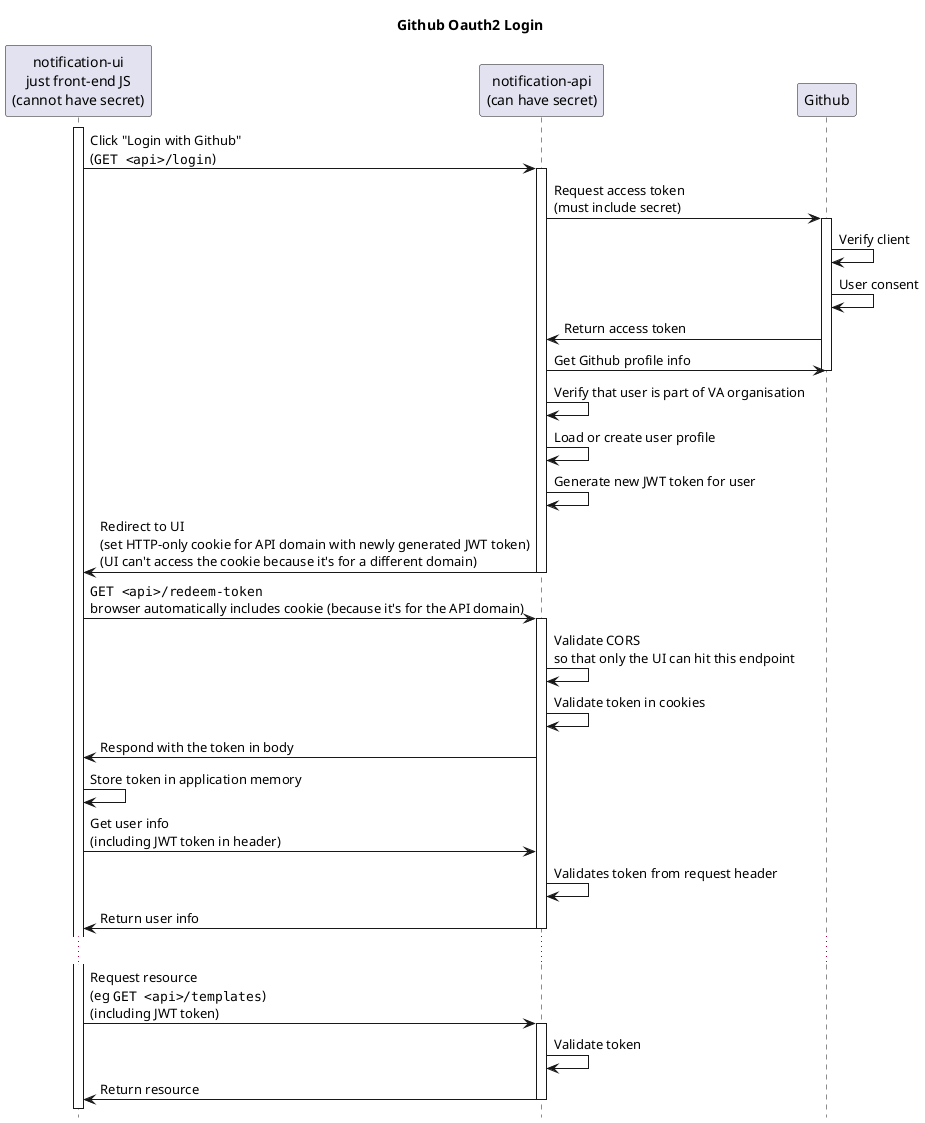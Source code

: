 @startuml

title Github Oauth2 Login

participant "notification-ui\njust front-end JS\n(cannot have secret)" as ui
participant "notification-api\n(can have secret)" as api
participant Github

activate ui

ui -> api: Click "Login with Github"\n(""GET <api>/login"")

activate api
api -> Github: Request access token\n(must include secret)

activate Github
Github -> Github: Verify client
Github -> Github: User consent
Github -> api: Return access token

api -> Github: Get Github profile info
deactivate Github

api -> api: Verify that user is part of VA organisation

api -> api: Load or create user profile
api -> api: Generate new JWT token for user

api -> ui: Redirect to UI\n(set HTTP-only cookie for API domain with newly generated JWT token)\n(UI can't access the cookie because it's for a different domain)
deactivate api

ui -> api: ""GET <api>/redeem-token""\nbrowser automatically includes cookie (because it's for the API domain)
activate api
api -> api: Validate CORS\nso that only the UI can hit this endpoint
api-> api: Validate token in cookies
api -> ui: Respond with the token in body
ui -> ui: Store token in application memory

ui -> api: Get user info\n(including JWT token in header)

api -> api: Validates token from request header
api -> ui: Return user info
deactivate api

...

ui -> api: Request resource\n(eg ""GET <api>/templates"")\n(including JWT token)

activate api
api -> api: Validate token

api -> ui: Return resource

deactivate api

hide footbox
@enduml
